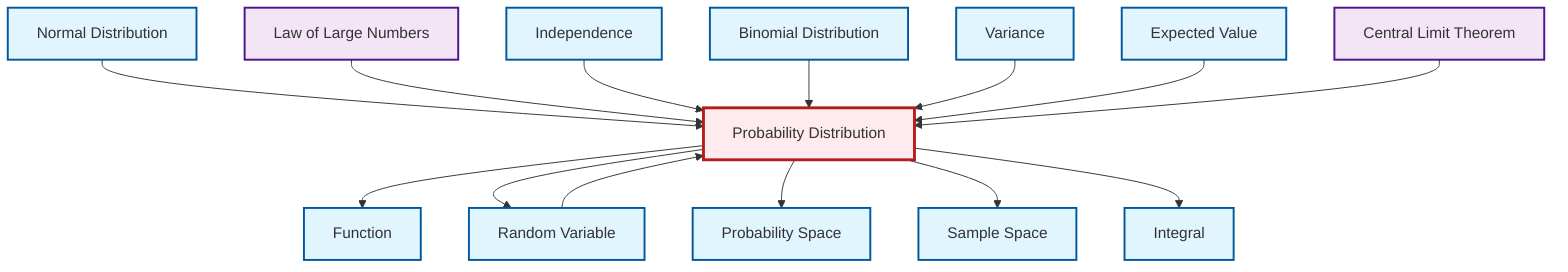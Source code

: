 graph TD
    classDef definition fill:#e1f5fe,stroke:#01579b,stroke-width:2px
    classDef theorem fill:#f3e5f5,stroke:#4a148c,stroke-width:2px
    classDef axiom fill:#fff3e0,stroke:#e65100,stroke-width:2px
    classDef example fill:#e8f5e9,stroke:#1b5e20,stroke-width:2px
    classDef current fill:#ffebee,stroke:#b71c1c,stroke-width:3px
    def-sample-space["Sample Space"]:::definition
    def-probability-distribution["Probability Distribution"]:::definition
    def-binomial-distribution["Binomial Distribution"]:::definition
    def-integral["Integral"]:::definition
    def-normal-distribution["Normal Distribution"]:::definition
    def-variance["Variance"]:::definition
    thm-central-limit["Central Limit Theorem"]:::theorem
    thm-law-of-large-numbers["Law of Large Numbers"]:::theorem
    def-function["Function"]:::definition
    def-expectation["Expected Value"]:::definition
    def-independence["Independence"]:::definition
    def-probability-space["Probability Space"]:::definition
    def-random-variable["Random Variable"]:::definition
    def-normal-distribution --> def-probability-distribution
    def-probability-distribution --> def-function
    thm-law-of-large-numbers --> def-probability-distribution
    def-independence --> def-probability-distribution
    def-probability-distribution --> def-random-variable
    def-probability-distribution --> def-probability-space
    def-binomial-distribution --> def-probability-distribution
    def-variance --> def-probability-distribution
    def-expectation --> def-probability-distribution
    def-probability-distribution --> def-sample-space
    def-probability-distribution --> def-integral
    thm-central-limit --> def-probability-distribution
    def-random-variable --> def-probability-distribution
    class def-probability-distribution current